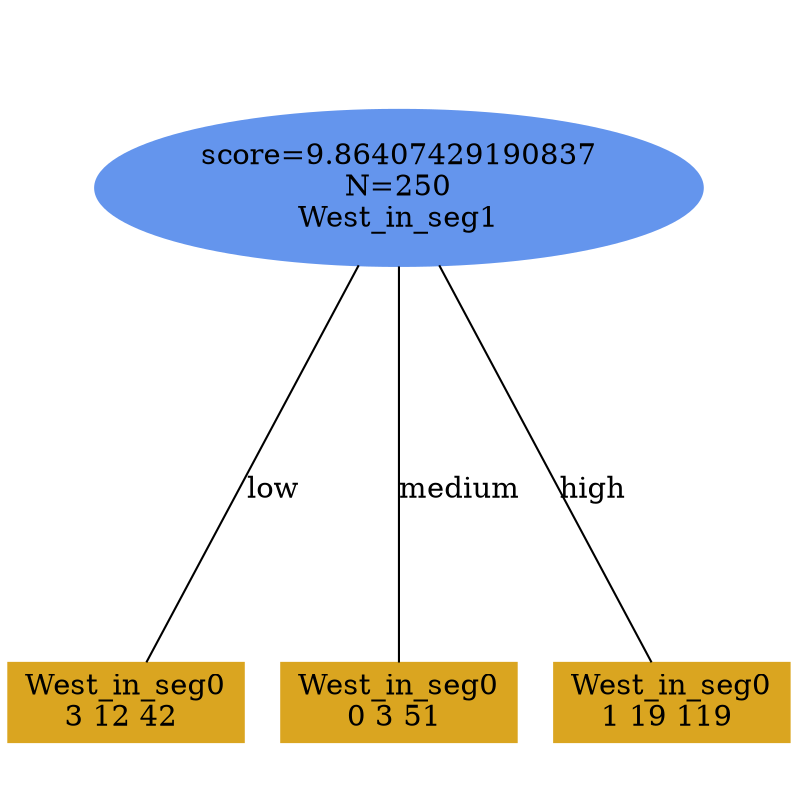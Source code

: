 digraph "DD" {
size = "7.5,10"
ratio=1.0;
center = true;
edge [dir = none];
{ rank = same; node [shape=ellipse, style=filled, color=cornflowerblue];"2567" [label="score=9.86407429190837\nN=250\nWest_in_seg1"];}
{ rank = same; node [shape=box, style=filled, color=goldenrod];"2568" [label="West_in_seg0\n3 12 42 "];}
{ rank = same; node [shape=box, style=filled, color=goldenrod];"2569" [label="West_in_seg0\n0 3 51 "];}
{ rank = same; node [shape=box, style=filled, color=goldenrod];"2570" [label="West_in_seg0\n1 19 119 "];}
"2567" -> "2568" [label = "low"];
"2567" -> "2569" [label = "medium"];
"2567" -> "2570" [label = "high"];

}